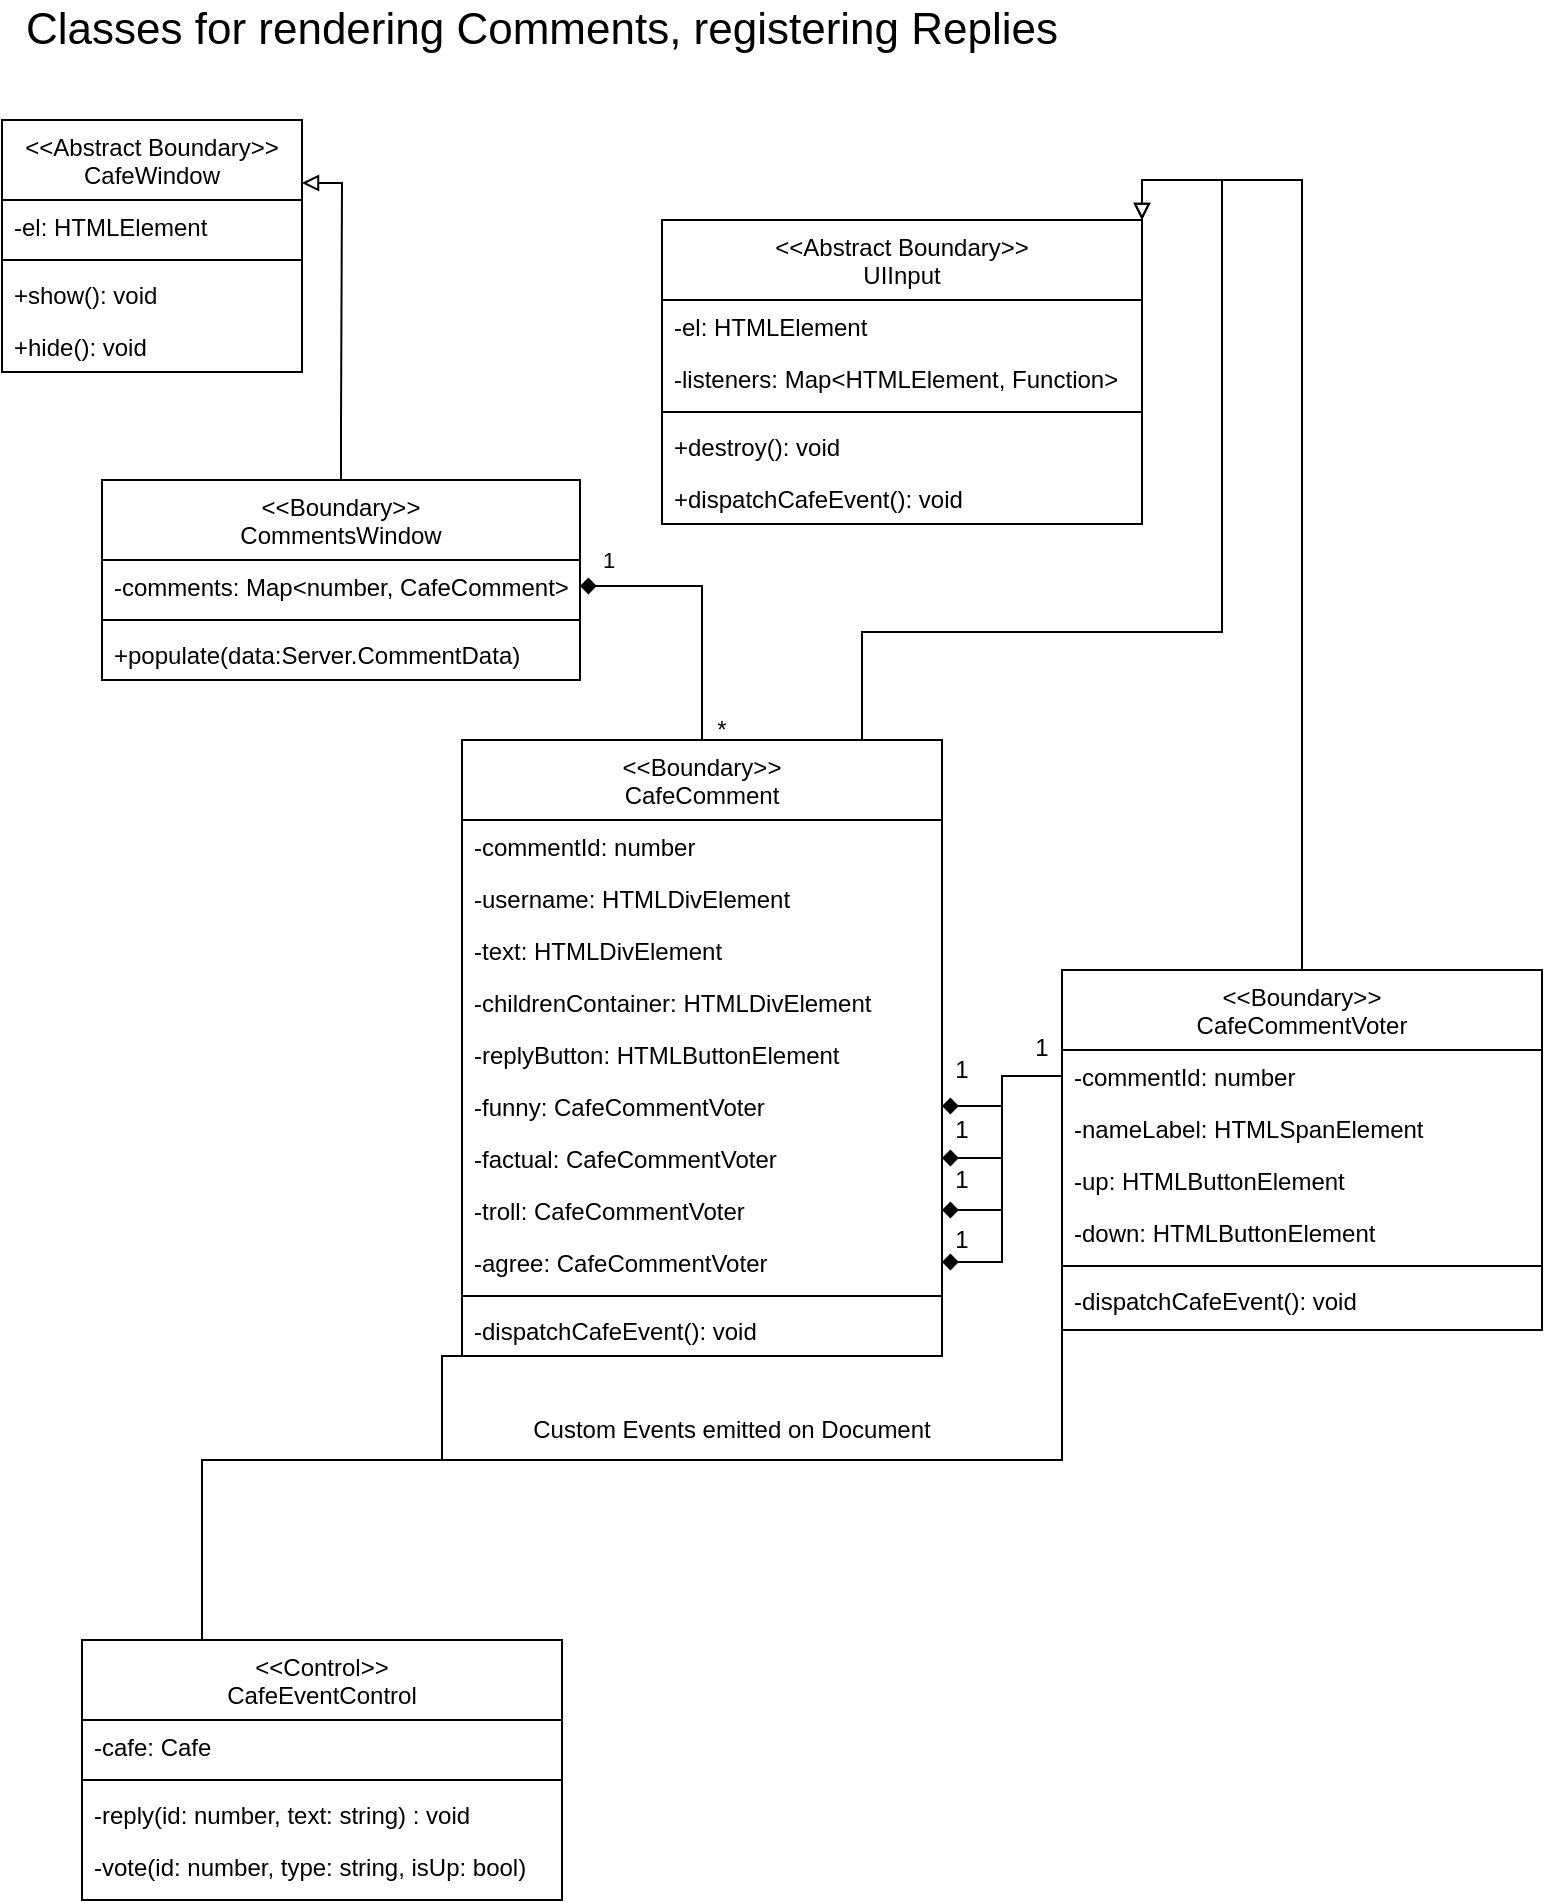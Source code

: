 <mxfile version="20.5.1" type="device"><diagram id="C5RBs43oDa-KdzZeNtuy" name="Page-1"><mxGraphModel dx="294" dy="214" grid="1" gridSize="10" guides="1" tooltips="1" connect="1" arrows="1" fold="1" page="1" pageScale="1" pageWidth="827" pageHeight="1169" math="0" shadow="0"><root><mxCell id="WIyWlLk6GJQsqaUBKTNV-0"/><mxCell id="WIyWlLk6GJQsqaUBKTNV-1" parent="WIyWlLk6GJQsqaUBKTNV-0"/><mxCell id="tcip8l9t84EJTp_w8qZv-93" value="" style="edgeStyle=orthogonalEdgeStyle;rounded=0;orthogonalLoop=1;jettySize=auto;html=1;exitX=0.5;exitY=0;exitDx=0;exitDy=0;entryX=1;entryY=0.25;entryDx=0;entryDy=0;startArrow=none;startFill=0;endArrow=block;endFill=0;" edge="1" parent="WIyWlLk6GJQsqaUBKTNV-1" source="tcip8l9t84EJTp_w8qZv-0" target="tcip8l9t84EJTp_w8qZv-88"><mxGeometry x="-0.047" y="-30" relative="1" as="geometry"><mxPoint as="offset"/></mxGeometry></mxCell><mxCell id="tcip8l9t84EJTp_w8qZv-0" value="&lt;&lt;Boundary&gt;&gt;&#10;CommentsWindow" style="swimlane;fontStyle=0;align=center;verticalAlign=top;childLayout=stackLayout;horizontal=1;startSize=40;horizontalStack=0;resizeParent=1;resizeLast=0;collapsible=1;marginBottom=0;rounded=0;shadow=0;strokeWidth=1;" vertex="1" parent="WIyWlLk6GJQsqaUBKTNV-1"><mxGeometry x="90" y="250" width="239" height="100" as="geometry"><mxRectangle x="340" y="380" width="170" height="26" as="alternateBounds"/></mxGeometry></mxCell><mxCell id="tcip8l9t84EJTp_w8qZv-1" value="-comments: Map&lt;number, CafeComment&gt;" style="text;align=left;verticalAlign=top;spacingLeft=4;spacingRight=4;overflow=hidden;rotatable=0;points=[[0,0.5],[1,0.5]];portConstraint=eastwest;" vertex="1" parent="tcip8l9t84EJTp_w8qZv-0"><mxGeometry y="40" width="239" height="26" as="geometry"/></mxCell><mxCell id="tcip8l9t84EJTp_w8qZv-2" value="" style="line;html=1;strokeWidth=1;align=left;verticalAlign=middle;spacingTop=-1;spacingLeft=3;spacingRight=3;rotatable=0;labelPosition=right;points=[];portConstraint=eastwest;" vertex="1" parent="tcip8l9t84EJTp_w8qZv-0"><mxGeometry y="66" width="239" height="8" as="geometry"/></mxCell><mxCell id="tcip8l9t84EJTp_w8qZv-3" value="+populate(data:Server.CommentData)" style="text;align=left;verticalAlign=top;spacingLeft=4;spacingRight=4;overflow=hidden;rotatable=0;points=[[0,0.5],[1,0.5]];portConstraint=eastwest;" vertex="1" parent="tcip8l9t84EJTp_w8qZv-0"><mxGeometry y="74" width="239" height="26" as="geometry"/></mxCell><mxCell id="tcip8l9t84EJTp_w8qZv-99" style="edgeStyle=orthogonalEdgeStyle;rounded=0;orthogonalLoop=1;jettySize=auto;html=1;exitX=0.5;exitY=0;exitDx=0;exitDy=0;entryX=1;entryY=0.5;entryDx=0;entryDy=0;startArrow=none;startFill=0;endArrow=diamond;endFill=1;" edge="1" parent="WIyWlLk6GJQsqaUBKTNV-1" source="tcip8l9t84EJTp_w8qZv-26" target="tcip8l9t84EJTp_w8qZv-1"><mxGeometry relative="1" as="geometry"/></mxCell><mxCell id="tcip8l9t84EJTp_w8qZv-124" value="1" style="edgeLabel;html=1;align=center;verticalAlign=middle;resizable=0;points=[];" vertex="1" connectable="0" parent="tcip8l9t84EJTp_w8qZv-99"><mxGeometry x="0.8" y="-3" relative="1" as="geometry"><mxPoint y="-10" as="offset"/></mxGeometry></mxCell><mxCell id="tcip8l9t84EJTp_w8qZv-123" style="edgeStyle=orthogonalEdgeStyle;rounded=0;orthogonalLoop=1;jettySize=auto;html=1;exitX=1;exitY=0;exitDx=0;exitDy=0;entryX=1;entryY=0;entryDx=0;entryDy=0;startArrow=none;startFill=0;endArrow=block;endFill=0;" edge="1" parent="WIyWlLk6GJQsqaUBKTNV-1" source="tcip8l9t84EJTp_w8qZv-26" target="tcip8l9t84EJTp_w8qZv-30"><mxGeometry relative="1" as="geometry"><Array as="points"><mxPoint x="470" y="326"/><mxPoint x="650" y="326"/><mxPoint x="650" y="100"/><mxPoint x="610" y="100"/></Array></mxGeometry></mxCell><mxCell id="tcip8l9t84EJTp_w8qZv-135" style="edgeStyle=orthogonalEdgeStyle;rounded=0;orthogonalLoop=1;jettySize=auto;html=1;exitX=0;exitY=1;exitDx=0;exitDy=0;entryX=0.25;entryY=0;entryDx=0;entryDy=0;startArrow=none;startFill=0;endArrow=none;endFill=0;" edge="1" parent="WIyWlLk6GJQsqaUBKTNV-1" source="tcip8l9t84EJTp_w8qZv-26" target="tcip8l9t84EJTp_w8qZv-75"><mxGeometry relative="1" as="geometry"><Array as="points"><mxPoint x="260" y="688"/><mxPoint x="260" y="740"/><mxPoint x="140" y="740"/></Array></mxGeometry></mxCell><mxCell id="tcip8l9t84EJTp_w8qZv-26" value="&lt;&lt;Boundary&gt;&gt;&#10;CafeComment" style="swimlane;fontStyle=0;align=center;verticalAlign=top;childLayout=stackLayout;horizontal=1;startSize=40;horizontalStack=0;resizeParent=1;resizeLast=0;collapsible=1;marginBottom=0;rounded=0;shadow=0;strokeWidth=1;" vertex="1" parent="WIyWlLk6GJQsqaUBKTNV-1"><mxGeometry x="270" y="380" width="240" height="308" as="geometry"><mxRectangle x="340" y="380" width="170" height="26" as="alternateBounds"/></mxGeometry></mxCell><mxCell id="tcip8l9t84EJTp_w8qZv-38" value="-commentId: number" style="text;align=left;verticalAlign=top;spacingLeft=4;spacingRight=4;overflow=hidden;rotatable=0;points=[[0,0.5],[1,0.5]];portConstraint=eastwest;" vertex="1" parent="tcip8l9t84EJTp_w8qZv-26"><mxGeometry y="40" width="240" height="26" as="geometry"/></mxCell><mxCell id="tcip8l9t84EJTp_w8qZv-27" value="-username: HTMLDivElement" style="text;align=left;verticalAlign=top;spacingLeft=4;spacingRight=4;overflow=hidden;rotatable=0;points=[[0,0.5],[1,0.5]];portConstraint=eastwest;" vertex="1" parent="tcip8l9t84EJTp_w8qZv-26"><mxGeometry y="66" width="240" height="26" as="geometry"/></mxCell><mxCell id="tcip8l9t84EJTp_w8qZv-35" value="-text: HTMLDivElement" style="text;align=left;verticalAlign=top;spacingLeft=4;spacingRight=4;overflow=hidden;rotatable=0;points=[[0,0.5],[1,0.5]];portConstraint=eastwest;" vertex="1" parent="tcip8l9t84EJTp_w8qZv-26"><mxGeometry y="92" width="240" height="26" as="geometry"/></mxCell><mxCell id="tcip8l9t84EJTp_w8qZv-37" value="-childrenContainer: HTMLDivElement" style="text;align=left;verticalAlign=top;spacingLeft=4;spacingRight=4;overflow=hidden;rotatable=0;points=[[0,0.5],[1,0.5]];portConstraint=eastwest;" vertex="1" parent="tcip8l9t84EJTp_w8qZv-26"><mxGeometry y="118" width="240" height="26" as="geometry"/></mxCell><mxCell id="tcip8l9t84EJTp_w8qZv-36" value="-replyButton: HTMLButtonElement" style="text;align=left;verticalAlign=top;spacingLeft=4;spacingRight=4;overflow=hidden;rotatable=0;points=[[0,0.5],[1,0.5]];portConstraint=eastwest;" vertex="1" parent="tcip8l9t84EJTp_w8qZv-26"><mxGeometry y="144" width="240" height="26" as="geometry"/></mxCell><mxCell id="tcip8l9t84EJTp_w8qZv-48" value="-funny: CafeCommentVoter" style="text;align=left;verticalAlign=top;spacingLeft=4;spacingRight=4;overflow=hidden;rotatable=0;points=[[0,0.5],[1,0.5]];portConstraint=eastwest;" vertex="1" parent="tcip8l9t84EJTp_w8qZv-26"><mxGeometry y="170" width="240" height="26" as="geometry"/></mxCell><mxCell id="tcip8l9t84EJTp_w8qZv-49" value="-factual: CafeCommentVoter" style="text;align=left;verticalAlign=top;spacingLeft=4;spacingRight=4;overflow=hidden;rotatable=0;points=[[0,0.5],[1,0.5]];portConstraint=eastwest;" vertex="1" parent="tcip8l9t84EJTp_w8qZv-26"><mxGeometry y="196" width="240" height="26" as="geometry"/></mxCell><mxCell id="tcip8l9t84EJTp_w8qZv-50" value="-troll: CafeCommentVoter" style="text;align=left;verticalAlign=top;spacingLeft=4;spacingRight=4;overflow=hidden;rotatable=0;points=[[0,0.5],[1,0.5]];portConstraint=eastwest;" vertex="1" parent="tcip8l9t84EJTp_w8qZv-26"><mxGeometry y="222" width="240" height="26" as="geometry"/></mxCell><mxCell id="tcip8l9t84EJTp_w8qZv-51" value="-agree: CafeCommentVoter" style="text;align=left;verticalAlign=top;spacingLeft=4;spacingRight=4;overflow=hidden;rotatable=0;points=[[0,0.5],[1,0.5]];portConstraint=eastwest;" vertex="1" parent="tcip8l9t84EJTp_w8qZv-26"><mxGeometry y="248" width="240" height="26" as="geometry"/></mxCell><mxCell id="tcip8l9t84EJTp_w8qZv-72" value="" style="line;html=1;strokeWidth=1;align=left;verticalAlign=middle;spacingTop=-1;spacingLeft=3;spacingRight=3;rotatable=0;labelPosition=right;points=[];portConstraint=eastwest;" vertex="1" parent="tcip8l9t84EJTp_w8qZv-26"><mxGeometry y="274" width="240" height="8" as="geometry"/></mxCell><mxCell id="tcip8l9t84EJTp_w8qZv-73" value="-dispatchCafeEvent(): void" style="text;align=left;verticalAlign=top;spacingLeft=4;spacingRight=4;overflow=hidden;rotatable=0;points=[[0,0.5],[1,0.5]];portConstraint=eastwest;" vertex="1" parent="tcip8l9t84EJTp_w8qZv-26"><mxGeometry y="282" width="240" height="26" as="geometry"/></mxCell><mxCell id="tcip8l9t84EJTp_w8qZv-30" value="&lt;&lt;Abstract Boundary&gt;&gt;&#10;UIInput" style="swimlane;fontStyle=0;align=center;verticalAlign=top;childLayout=stackLayout;horizontal=1;startSize=40;horizontalStack=0;resizeParent=1;resizeLast=0;collapsible=1;marginBottom=0;rounded=0;shadow=0;strokeWidth=1;" vertex="1" parent="WIyWlLk6GJQsqaUBKTNV-1"><mxGeometry x="370" y="120" width="240" height="152" as="geometry"><mxRectangle x="340" y="380" width="170" height="26" as="alternateBounds"/></mxGeometry></mxCell><mxCell id="tcip8l9t84EJTp_w8qZv-31" value="-el: HTMLElement" style="text;align=left;verticalAlign=top;spacingLeft=4;spacingRight=4;overflow=hidden;rotatable=0;points=[[0,0.5],[1,0.5]];portConstraint=eastwest;" vertex="1" parent="tcip8l9t84EJTp_w8qZv-30"><mxGeometry y="40" width="240" height="26" as="geometry"/></mxCell><mxCell id="tcip8l9t84EJTp_w8qZv-34" value="-listeners: Map&lt;HTMLElement, Function&gt;" style="text;align=left;verticalAlign=top;spacingLeft=4;spacingRight=4;overflow=hidden;rotatable=0;points=[[0,0.5],[1,0.5]];portConstraint=eastwest;" vertex="1" parent="tcip8l9t84EJTp_w8qZv-30"><mxGeometry y="66" width="240" height="26" as="geometry"/></mxCell><mxCell id="tcip8l9t84EJTp_w8qZv-32" value="" style="line;html=1;strokeWidth=1;align=left;verticalAlign=middle;spacingTop=-1;spacingLeft=3;spacingRight=3;rotatable=0;labelPosition=right;points=[];portConstraint=eastwest;" vertex="1" parent="tcip8l9t84EJTp_w8qZv-30"><mxGeometry y="92" width="240" height="8" as="geometry"/></mxCell><mxCell id="tcip8l9t84EJTp_w8qZv-33" value="+destroy(): void" style="text;align=left;verticalAlign=top;spacingLeft=4;spacingRight=4;overflow=hidden;rotatable=0;points=[[0,0.5],[1,0.5]];portConstraint=eastwest;" vertex="1" parent="tcip8l9t84EJTp_w8qZv-30"><mxGeometry y="100" width="240" height="26" as="geometry"/></mxCell><mxCell id="tcip8l9t84EJTp_w8qZv-52" value="+dispatchCafeEvent(): void" style="text;align=left;verticalAlign=top;spacingLeft=4;spacingRight=4;overflow=hidden;rotatable=0;points=[[0,0.5],[1,0.5]];portConstraint=eastwest;" vertex="1" parent="tcip8l9t84EJTp_w8qZv-30"><mxGeometry y="126" width="240" height="26" as="geometry"/></mxCell><mxCell id="tcip8l9t84EJTp_w8qZv-109" style="edgeStyle=orthogonalEdgeStyle;rounded=0;orthogonalLoop=1;jettySize=auto;html=1;exitX=0.5;exitY=0;exitDx=0;exitDy=0;startArrow=none;startFill=0;endArrow=block;endFill=0;entryX=1;entryY=0;entryDx=0;entryDy=0;" edge="1" parent="WIyWlLk6GJQsqaUBKTNV-1" source="tcip8l9t84EJTp_w8qZv-40" target="tcip8l9t84EJTp_w8qZv-30"><mxGeometry relative="1" as="geometry"><mxPoint x="640.034" y="420" as="targetPoint"/></mxGeometry></mxCell><mxCell id="tcip8l9t84EJTp_w8qZv-40" value="&lt;&lt;Boundary&gt;&gt;&#10;CafeCommentVoter" style="swimlane;fontStyle=0;align=center;verticalAlign=top;childLayout=stackLayout;horizontal=1;startSize=40;horizontalStack=0;resizeParent=1;resizeLast=0;collapsible=1;marginBottom=0;rounded=0;shadow=0;strokeWidth=1;" vertex="1" parent="WIyWlLk6GJQsqaUBKTNV-1"><mxGeometry x="570" y="495" width="240" height="180" as="geometry"><mxRectangle x="340" y="380" width="170" height="26" as="alternateBounds"/></mxGeometry></mxCell><mxCell id="tcip8l9t84EJTp_w8qZv-41" value="-commentId: number" style="text;align=left;verticalAlign=top;spacingLeft=4;spacingRight=4;overflow=hidden;rotatable=0;points=[[0,0.5],[1,0.5]];portConstraint=eastwest;" vertex="1" parent="tcip8l9t84EJTp_w8qZv-40"><mxGeometry y="40" width="240" height="26" as="geometry"/></mxCell><mxCell id="tcip8l9t84EJTp_w8qZv-42" value="-nameLabel: HTMLSpanElement" style="text;align=left;verticalAlign=top;spacingLeft=4;spacingRight=4;overflow=hidden;rotatable=0;points=[[0,0.5],[1,0.5]];portConstraint=eastwest;" vertex="1" parent="tcip8l9t84EJTp_w8qZv-40"><mxGeometry y="66" width="240" height="26" as="geometry"/></mxCell><mxCell id="tcip8l9t84EJTp_w8qZv-43" value="-up: HTMLButtonElement" style="text;align=left;verticalAlign=top;spacingLeft=4;spacingRight=4;overflow=hidden;rotatable=0;points=[[0,0.5],[1,0.5]];portConstraint=eastwest;" vertex="1" parent="tcip8l9t84EJTp_w8qZv-40"><mxGeometry y="92" width="240" height="26" as="geometry"/></mxCell><mxCell id="tcip8l9t84EJTp_w8qZv-44" value="-down: HTMLButtonElement" style="text;align=left;verticalAlign=top;spacingLeft=4;spacingRight=4;overflow=hidden;rotatable=0;points=[[0,0.5],[1,0.5]];portConstraint=eastwest;" vertex="1" parent="tcip8l9t84EJTp_w8qZv-40"><mxGeometry y="118" width="240" height="26" as="geometry"/></mxCell><mxCell id="tcip8l9t84EJTp_w8qZv-46" value="" style="line;html=1;strokeWidth=1;align=left;verticalAlign=middle;spacingTop=-1;spacingLeft=3;spacingRight=3;rotatable=0;labelPosition=right;points=[];portConstraint=eastwest;" vertex="1" parent="tcip8l9t84EJTp_w8qZv-40"><mxGeometry y="144" width="240" height="8" as="geometry"/></mxCell><mxCell id="tcip8l9t84EJTp_w8qZv-74" value="-dispatchCafeEvent(): void" style="text;align=left;verticalAlign=top;spacingLeft=4;spacingRight=4;overflow=hidden;rotatable=0;points=[[0,0.5],[1,0.5]];portConstraint=eastwest;" vertex="1" parent="tcip8l9t84EJTp_w8qZv-40"><mxGeometry y="152" width="240" height="26" as="geometry"/></mxCell><mxCell id="tcip8l9t84EJTp_w8qZv-75" value="&lt;&lt;Control&gt;&gt;&#10;CafeEventControl" style="swimlane;fontStyle=0;align=center;verticalAlign=top;childLayout=stackLayout;horizontal=1;startSize=40;horizontalStack=0;resizeParent=1;resizeLast=0;collapsible=1;marginBottom=0;rounded=0;shadow=0;strokeWidth=1;" vertex="1" parent="WIyWlLk6GJQsqaUBKTNV-1"><mxGeometry x="80" y="830" width="240" height="130" as="geometry"><mxRectangle x="340" y="380" width="170" height="26" as="alternateBounds"/></mxGeometry></mxCell><mxCell id="tcip8l9t84EJTp_w8qZv-76" value="-cafe: Cafe" style="text;align=left;verticalAlign=top;spacingLeft=4;spacingRight=4;overflow=hidden;rotatable=0;points=[[0,0.5],[1,0.5]];portConstraint=eastwest;" vertex="1" parent="tcip8l9t84EJTp_w8qZv-75"><mxGeometry y="40" width="240" height="26" as="geometry"/></mxCell><mxCell id="tcip8l9t84EJTp_w8qZv-85" value="" style="line;html=1;strokeWidth=1;align=left;verticalAlign=middle;spacingTop=-1;spacingLeft=3;spacingRight=3;rotatable=0;labelPosition=right;points=[];portConstraint=eastwest;" vertex="1" parent="tcip8l9t84EJTp_w8qZv-75"><mxGeometry y="66" width="240" height="8" as="geometry"/></mxCell><mxCell id="tcip8l9t84EJTp_w8qZv-86" value="-reply(id: number, text: string) : void" style="text;align=left;verticalAlign=top;spacingLeft=4;spacingRight=4;overflow=hidden;rotatable=0;points=[[0,0.5],[1,0.5]];portConstraint=eastwest;" vertex="1" parent="tcip8l9t84EJTp_w8qZv-75"><mxGeometry y="74" width="240" height="26" as="geometry"/></mxCell><mxCell id="tcip8l9t84EJTp_w8qZv-87" value="-vote(id: number, type: string, isUp: bool)" style="text;align=left;verticalAlign=top;spacingLeft=4;spacingRight=4;overflow=hidden;rotatable=0;points=[[0,0.5],[1,0.5]];portConstraint=eastwest;" vertex="1" parent="tcip8l9t84EJTp_w8qZv-75"><mxGeometry y="100" width="240" height="26" as="geometry"/></mxCell><mxCell id="tcip8l9t84EJTp_w8qZv-88" value="&lt;&lt;Abstract Boundary&gt;&gt;&#10;CafeWindow" style="swimlane;fontStyle=0;align=center;verticalAlign=top;childLayout=stackLayout;horizontal=1;startSize=40;horizontalStack=0;resizeParent=1;resizeLast=0;collapsible=1;marginBottom=0;rounded=0;shadow=0;strokeWidth=1;" vertex="1" parent="WIyWlLk6GJQsqaUBKTNV-1"><mxGeometry x="40" y="70" width="150" height="126" as="geometry"><mxRectangle x="340" y="380" width="170" height="26" as="alternateBounds"/></mxGeometry></mxCell><mxCell id="tcip8l9t84EJTp_w8qZv-89" value="-el: HTMLElement" style="text;align=left;verticalAlign=top;spacingLeft=4;spacingRight=4;overflow=hidden;rotatable=0;points=[[0,0.5],[1,0.5]];portConstraint=eastwest;" vertex="1" parent="tcip8l9t84EJTp_w8qZv-88"><mxGeometry y="40" width="150" height="26" as="geometry"/></mxCell><mxCell id="tcip8l9t84EJTp_w8qZv-90" value="" style="line;html=1;strokeWidth=1;align=left;verticalAlign=middle;spacingTop=-1;spacingLeft=3;spacingRight=3;rotatable=0;labelPosition=right;points=[];portConstraint=eastwest;" vertex="1" parent="tcip8l9t84EJTp_w8qZv-88"><mxGeometry y="66" width="150" height="8" as="geometry"/></mxCell><mxCell id="tcip8l9t84EJTp_w8qZv-91" value="+show(): void" style="text;align=left;verticalAlign=top;spacingLeft=4;spacingRight=4;overflow=hidden;rotatable=0;points=[[0,0.5],[1,0.5]];portConstraint=eastwest;" vertex="1" parent="tcip8l9t84EJTp_w8qZv-88"><mxGeometry y="74" width="150" height="26" as="geometry"/></mxCell><mxCell id="tcip8l9t84EJTp_w8qZv-92" value="+hide(): void" style="text;align=left;verticalAlign=top;spacingLeft=4;spacingRight=4;overflow=hidden;rotatable=0;points=[[0,0.5],[1,0.5]];portConstraint=eastwest;" vertex="1" parent="tcip8l9t84EJTp_w8qZv-88"><mxGeometry y="100" width="150" height="20" as="geometry"/></mxCell><mxCell id="tcip8l9t84EJTp_w8qZv-94" style="edgeStyle=orthogonalEdgeStyle;rounded=0;orthogonalLoop=1;jettySize=auto;html=1;exitX=0;exitY=0.5;exitDx=0;exitDy=0;entryX=1;entryY=0.5;entryDx=0;entryDy=0;startArrow=none;startFill=0;endArrow=diamond;endFill=1;" edge="1" parent="WIyWlLk6GJQsqaUBKTNV-1" source="tcip8l9t84EJTp_w8qZv-41" target="tcip8l9t84EJTp_w8qZv-48"><mxGeometry relative="1" as="geometry"/></mxCell><mxCell id="tcip8l9t84EJTp_w8qZv-95" style="edgeStyle=orthogonalEdgeStyle;rounded=0;orthogonalLoop=1;jettySize=auto;html=1;exitX=0;exitY=0.5;exitDx=0;exitDy=0;entryX=1;entryY=0.5;entryDx=0;entryDy=0;startArrow=none;startFill=0;endArrow=diamond;endFill=1;" edge="1" parent="WIyWlLk6GJQsqaUBKTNV-1" source="tcip8l9t84EJTp_w8qZv-41" target="tcip8l9t84EJTp_w8qZv-49"><mxGeometry relative="1" as="geometry"><mxPoint x="590" y="513" as="sourcePoint"/><mxPoint x="480" y="573" as="targetPoint"/></mxGeometry></mxCell><mxCell id="tcip8l9t84EJTp_w8qZv-96" style="edgeStyle=orthogonalEdgeStyle;rounded=0;orthogonalLoop=1;jettySize=auto;html=1;exitX=0;exitY=0.5;exitDx=0;exitDy=0;entryX=1;entryY=0.5;entryDx=0;entryDy=0;startArrow=none;startFill=0;endArrow=diamond;endFill=1;" edge="1" parent="WIyWlLk6GJQsqaUBKTNV-1" source="tcip8l9t84EJTp_w8qZv-41" target="tcip8l9t84EJTp_w8qZv-50"><mxGeometry relative="1" as="geometry"><mxPoint x="590" y="513" as="sourcePoint"/><mxPoint x="480" y="599" as="targetPoint"/></mxGeometry></mxCell><mxCell id="tcip8l9t84EJTp_w8qZv-97" style="edgeStyle=orthogonalEdgeStyle;rounded=0;orthogonalLoop=1;jettySize=auto;html=1;exitX=0;exitY=0.5;exitDx=0;exitDy=0;entryX=1;entryY=0.5;entryDx=0;entryDy=0;startArrow=none;startFill=0;endArrow=diamond;endFill=1;" edge="1" parent="WIyWlLk6GJQsqaUBKTNV-1" source="tcip8l9t84EJTp_w8qZv-41" target="tcip8l9t84EJTp_w8qZv-51"><mxGeometry relative="1" as="geometry"><mxPoint x="590" y="513" as="sourcePoint"/><mxPoint x="480" y="625" as="targetPoint"/></mxGeometry></mxCell><mxCell id="tcip8l9t84EJTp_w8qZv-125" value="*" style="text;html=1;strokeColor=none;fillColor=none;align=center;verticalAlign=middle;whiteSpace=wrap;rounded=0;" vertex="1" parent="WIyWlLk6GJQsqaUBKTNV-1"><mxGeometry x="370" y="360" width="60" height="30" as="geometry"/></mxCell><mxCell id="tcip8l9t84EJTp_w8qZv-128" value="1" style="text;html=1;strokeColor=none;fillColor=none;align=center;verticalAlign=middle;whiteSpace=wrap;rounded=0;" vertex="1" parent="WIyWlLk6GJQsqaUBKTNV-1"><mxGeometry x="490" y="530" width="60" height="30" as="geometry"/></mxCell><mxCell id="tcip8l9t84EJTp_w8qZv-129" value="1" style="text;html=1;strokeColor=none;fillColor=none;align=center;verticalAlign=middle;whiteSpace=wrap;rounded=0;" vertex="1" parent="WIyWlLk6GJQsqaUBKTNV-1"><mxGeometry x="490" y="560" width="60" height="30" as="geometry"/></mxCell><mxCell id="tcip8l9t84EJTp_w8qZv-130" value="1" style="text;html=1;strokeColor=none;fillColor=none;align=center;verticalAlign=middle;whiteSpace=wrap;rounded=0;" vertex="1" parent="WIyWlLk6GJQsqaUBKTNV-1"><mxGeometry x="490" y="585" width="60" height="30" as="geometry"/></mxCell><mxCell id="tcip8l9t84EJTp_w8qZv-131" value="1" style="text;html=1;strokeColor=none;fillColor=none;align=center;verticalAlign=middle;whiteSpace=wrap;rounded=0;" vertex="1" parent="WIyWlLk6GJQsqaUBKTNV-1"><mxGeometry x="490" y="615" width="60" height="30" as="geometry"/></mxCell><mxCell id="tcip8l9t84EJTp_w8qZv-132" value="1" style="text;html=1;strokeColor=none;fillColor=none;align=center;verticalAlign=middle;whiteSpace=wrap;rounded=0;" vertex="1" parent="WIyWlLk6GJQsqaUBKTNV-1"><mxGeometry x="530" y="519" width="60" height="30" as="geometry"/></mxCell><mxCell id="tcip8l9t84EJTp_w8qZv-133" style="edgeStyle=orthogonalEdgeStyle;rounded=0;orthogonalLoop=1;jettySize=auto;html=1;exitX=0;exitY=0.5;exitDx=0;exitDy=0;entryX=0.25;entryY=0;entryDx=0;entryDy=0;startArrow=none;startFill=0;endArrow=none;endFill=0;" edge="1" parent="WIyWlLk6GJQsqaUBKTNV-1" source="tcip8l9t84EJTp_w8qZv-74" target="tcip8l9t84EJTp_w8qZv-75"><mxGeometry relative="1" as="geometry"><Array as="points"><mxPoint x="570" y="740"/><mxPoint x="140" y="740"/></Array></mxGeometry></mxCell><mxCell id="tcip8l9t84EJTp_w8qZv-136" value="Custom Events emitted on Document" style="text;html=1;strokeColor=none;fillColor=none;align=center;verticalAlign=middle;whiteSpace=wrap;rounded=0;" vertex="1" parent="WIyWlLk6GJQsqaUBKTNV-1"><mxGeometry x="280" y="710" width="250" height="30" as="geometry"/></mxCell><mxCell id="tcip8l9t84EJTp_w8qZv-137" value="&lt;font style=&quot;font-size: 22px;&quot;&gt;Classes for rendering Comments, registering Replies&lt;/font&gt;" style="text;html=1;strokeColor=none;fillColor=none;align=center;verticalAlign=middle;whiteSpace=wrap;rounded=0;" vertex="1" parent="WIyWlLk6GJQsqaUBKTNV-1"><mxGeometry x="40" y="10" width="540" height="30" as="geometry"/></mxCell></root></mxGraphModel></diagram></mxfile>